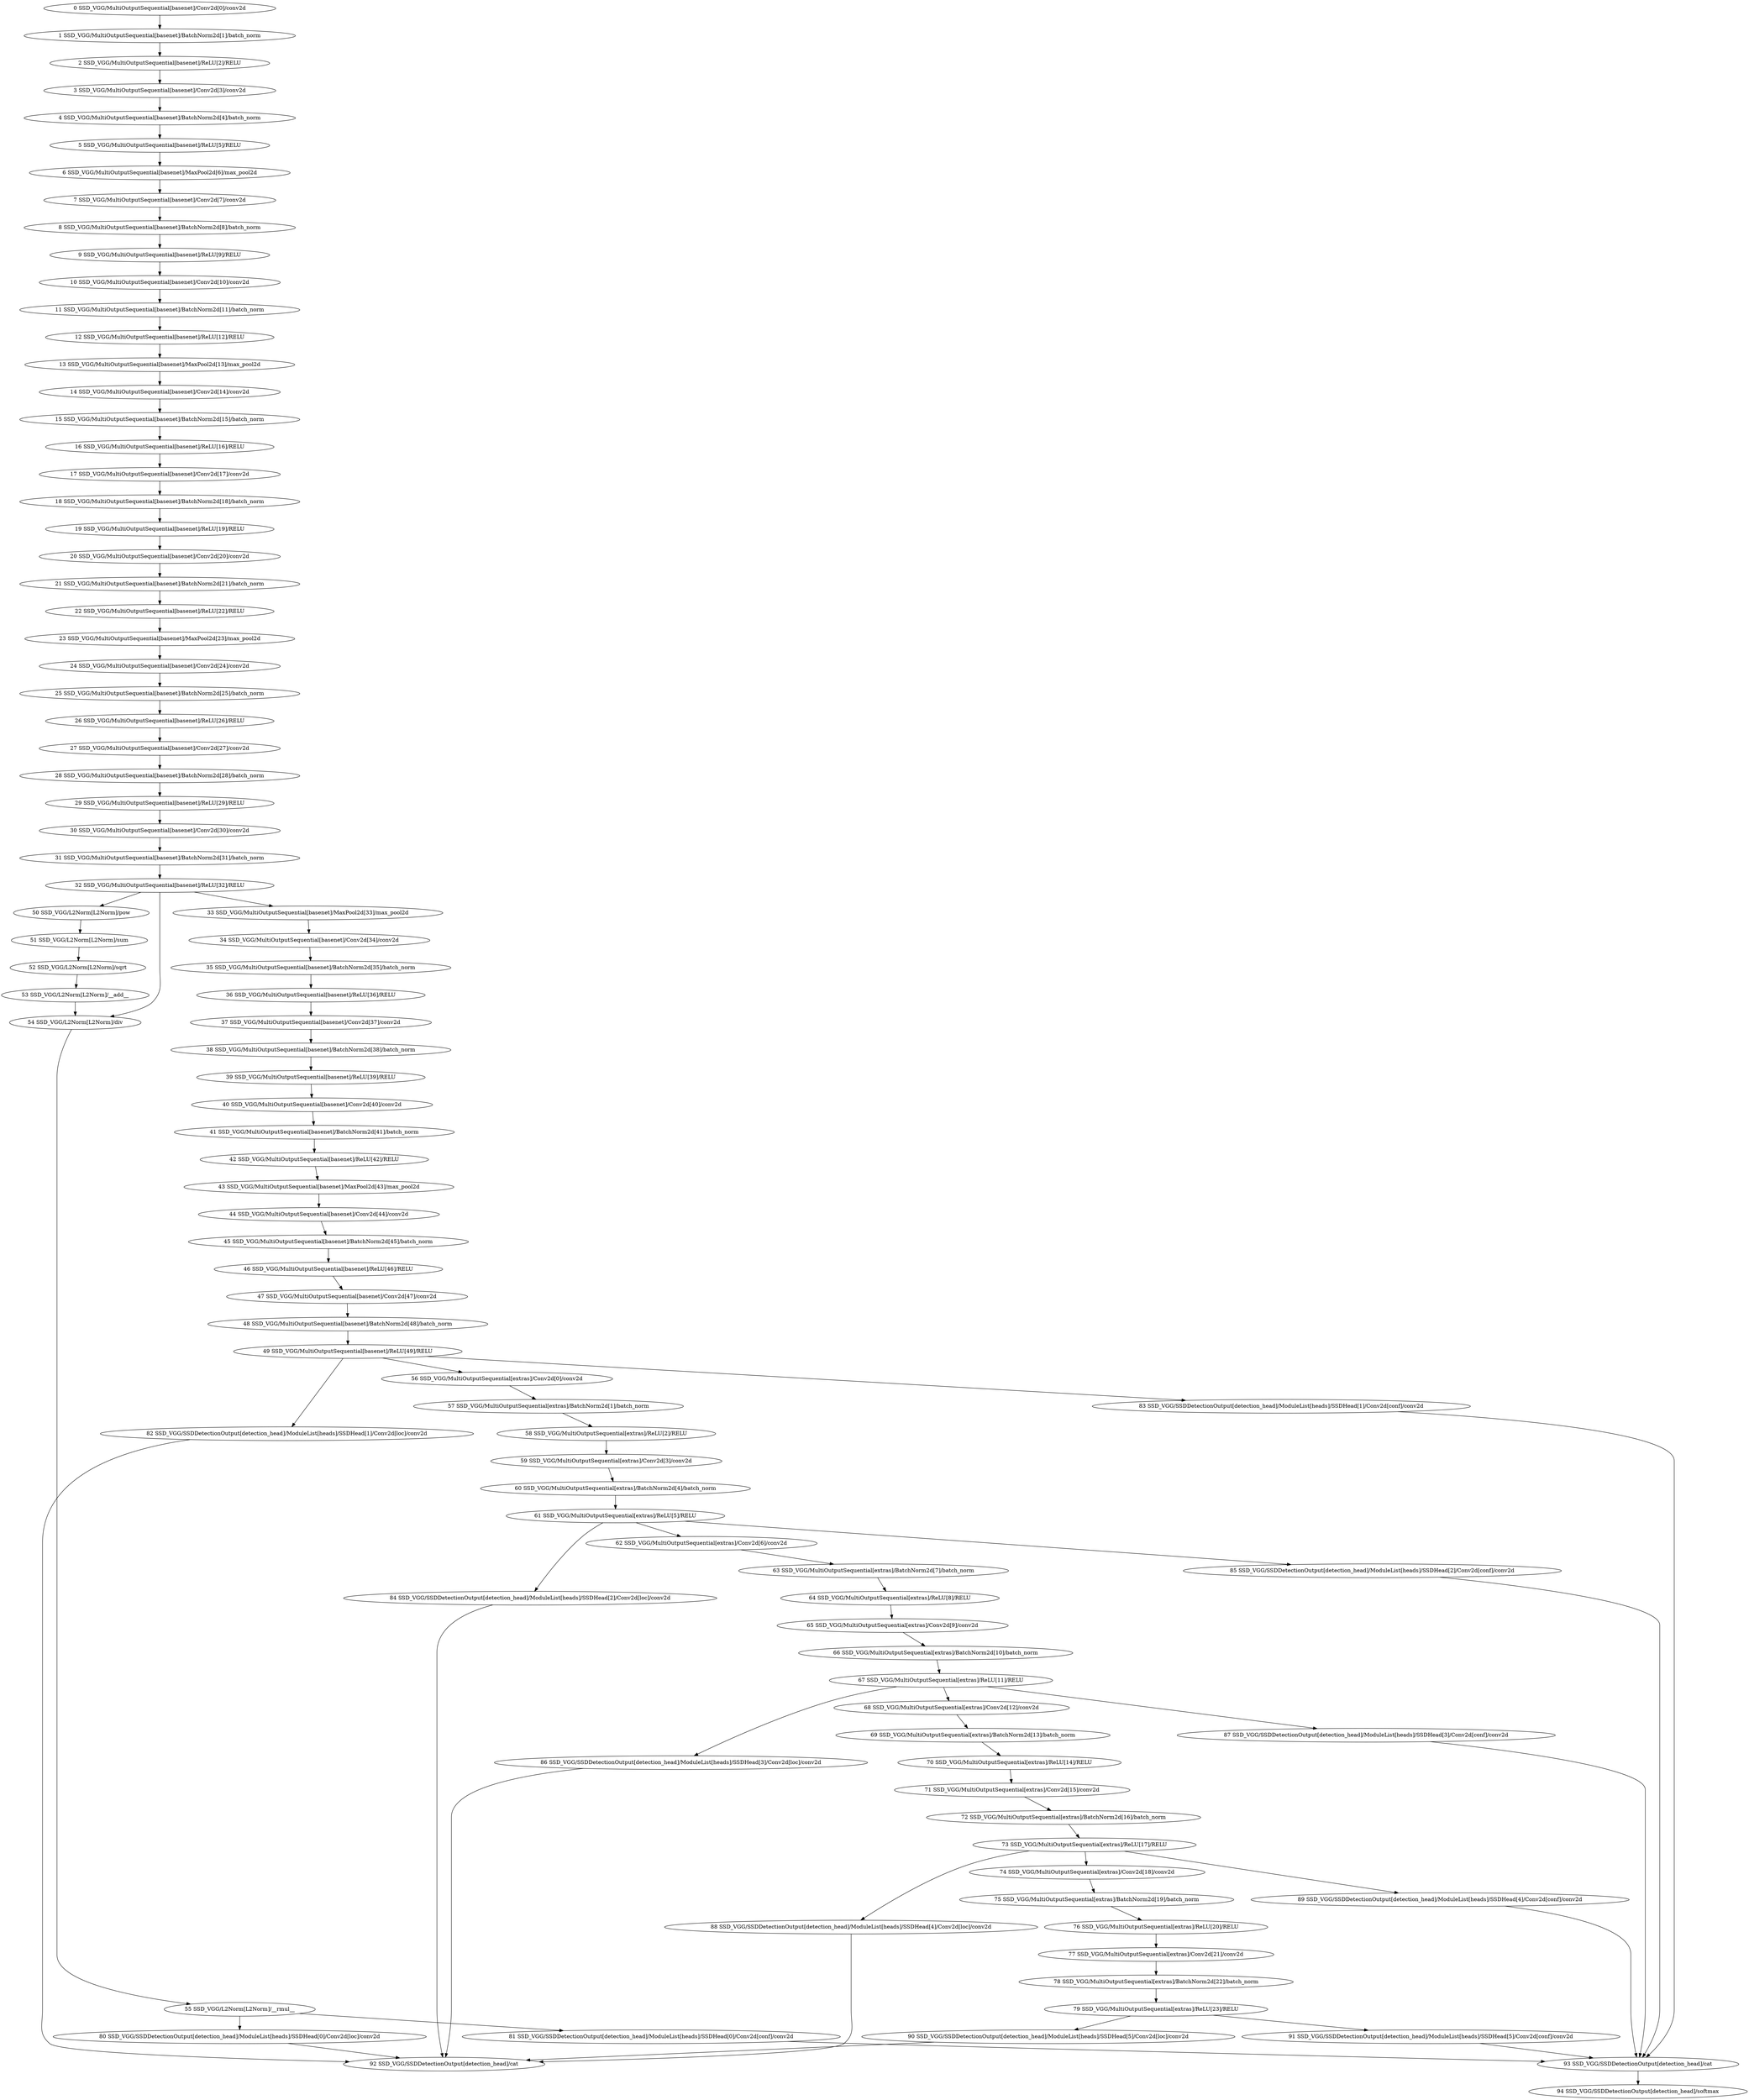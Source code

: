 strict digraph  {
"0 SSD_VGG/MultiOutputSequential[basenet]/Conv2d[0]/conv2d" [id=0, scope="SSD_VGG/MultiOutputSequential[basenet]/Conv2d[0]", type=conv2d];
"1 SSD_VGG/MultiOutputSequential[basenet]/BatchNorm2d[1]/batch_norm" [id=1, scope="SSD_VGG/MultiOutputSequential[basenet]/BatchNorm2d[1]", type=batch_norm];
"2 SSD_VGG/MultiOutputSequential[basenet]/ReLU[2]/RELU" [id=2, scope="SSD_VGG/MultiOutputSequential[basenet]/ReLU[2]", type=RELU];
"3 SSD_VGG/MultiOutputSequential[basenet]/Conv2d[3]/conv2d" [id=3, scope="SSD_VGG/MultiOutputSequential[basenet]/Conv2d[3]", type=conv2d];
"4 SSD_VGG/MultiOutputSequential[basenet]/BatchNorm2d[4]/batch_norm" [id=4, scope="SSD_VGG/MultiOutputSequential[basenet]/BatchNorm2d[4]", type=batch_norm];
"5 SSD_VGG/MultiOutputSequential[basenet]/ReLU[5]/RELU" [id=5, scope="SSD_VGG/MultiOutputSequential[basenet]/ReLU[5]", type=RELU];
"6 SSD_VGG/MultiOutputSequential[basenet]/MaxPool2d[6]/max_pool2d" [id=6, scope="SSD_VGG/MultiOutputSequential[basenet]/MaxPool2d[6]", type=max_pool2d];
"7 SSD_VGG/MultiOutputSequential[basenet]/Conv2d[7]/conv2d" [id=7, scope="SSD_VGG/MultiOutputSequential[basenet]/Conv2d[7]", type=conv2d];
"8 SSD_VGG/MultiOutputSequential[basenet]/BatchNorm2d[8]/batch_norm" [id=8, scope="SSD_VGG/MultiOutputSequential[basenet]/BatchNorm2d[8]", type=batch_norm];
"9 SSD_VGG/MultiOutputSequential[basenet]/ReLU[9]/RELU" [id=9, scope="SSD_VGG/MultiOutputSequential[basenet]/ReLU[9]", type=RELU];
"10 SSD_VGG/MultiOutputSequential[basenet]/Conv2d[10]/conv2d" [id=10, scope="SSD_VGG/MultiOutputSequential[basenet]/Conv2d[10]", type=conv2d];
"11 SSD_VGG/MultiOutputSequential[basenet]/BatchNorm2d[11]/batch_norm" [id=11, scope="SSD_VGG/MultiOutputSequential[basenet]/BatchNorm2d[11]", type=batch_norm];
"12 SSD_VGG/MultiOutputSequential[basenet]/ReLU[12]/RELU" [id=12, scope="SSD_VGG/MultiOutputSequential[basenet]/ReLU[12]", type=RELU];
"13 SSD_VGG/MultiOutputSequential[basenet]/MaxPool2d[13]/max_pool2d" [id=13, scope="SSD_VGG/MultiOutputSequential[basenet]/MaxPool2d[13]", type=max_pool2d];
"14 SSD_VGG/MultiOutputSequential[basenet]/Conv2d[14]/conv2d" [id=14, scope="SSD_VGG/MultiOutputSequential[basenet]/Conv2d[14]", type=conv2d];
"15 SSD_VGG/MultiOutputSequential[basenet]/BatchNorm2d[15]/batch_norm" [id=15, scope="SSD_VGG/MultiOutputSequential[basenet]/BatchNorm2d[15]", type=batch_norm];
"16 SSD_VGG/MultiOutputSequential[basenet]/ReLU[16]/RELU" [id=16, scope="SSD_VGG/MultiOutputSequential[basenet]/ReLU[16]", type=RELU];
"17 SSD_VGG/MultiOutputSequential[basenet]/Conv2d[17]/conv2d" [id=17, scope="SSD_VGG/MultiOutputSequential[basenet]/Conv2d[17]", type=conv2d];
"18 SSD_VGG/MultiOutputSequential[basenet]/BatchNorm2d[18]/batch_norm" [id=18, scope="SSD_VGG/MultiOutputSequential[basenet]/BatchNorm2d[18]", type=batch_norm];
"19 SSD_VGG/MultiOutputSequential[basenet]/ReLU[19]/RELU" [id=19, scope="SSD_VGG/MultiOutputSequential[basenet]/ReLU[19]", type=RELU];
"20 SSD_VGG/MultiOutputSequential[basenet]/Conv2d[20]/conv2d" [id=20, scope="SSD_VGG/MultiOutputSequential[basenet]/Conv2d[20]", type=conv2d];
"21 SSD_VGG/MultiOutputSequential[basenet]/BatchNorm2d[21]/batch_norm" [id=21, scope="SSD_VGG/MultiOutputSequential[basenet]/BatchNorm2d[21]", type=batch_norm];
"22 SSD_VGG/MultiOutputSequential[basenet]/ReLU[22]/RELU" [id=22, scope="SSD_VGG/MultiOutputSequential[basenet]/ReLU[22]", type=RELU];
"23 SSD_VGG/MultiOutputSequential[basenet]/MaxPool2d[23]/max_pool2d" [id=23, scope="SSD_VGG/MultiOutputSequential[basenet]/MaxPool2d[23]", type=max_pool2d];
"24 SSD_VGG/MultiOutputSequential[basenet]/Conv2d[24]/conv2d" [id=24, scope="SSD_VGG/MultiOutputSequential[basenet]/Conv2d[24]", type=conv2d];
"25 SSD_VGG/MultiOutputSequential[basenet]/BatchNorm2d[25]/batch_norm" [id=25, scope="SSD_VGG/MultiOutputSequential[basenet]/BatchNorm2d[25]", type=batch_norm];
"26 SSD_VGG/MultiOutputSequential[basenet]/ReLU[26]/RELU" [id=26, scope="SSD_VGG/MultiOutputSequential[basenet]/ReLU[26]", type=RELU];
"27 SSD_VGG/MultiOutputSequential[basenet]/Conv2d[27]/conv2d" [id=27, scope="SSD_VGG/MultiOutputSequential[basenet]/Conv2d[27]", type=conv2d];
"28 SSD_VGG/MultiOutputSequential[basenet]/BatchNorm2d[28]/batch_norm" [id=28, scope="SSD_VGG/MultiOutputSequential[basenet]/BatchNorm2d[28]", type=batch_norm];
"29 SSD_VGG/MultiOutputSequential[basenet]/ReLU[29]/RELU" [id=29, scope="SSD_VGG/MultiOutputSequential[basenet]/ReLU[29]", type=RELU];
"30 SSD_VGG/MultiOutputSequential[basenet]/Conv2d[30]/conv2d" [id=30, scope="SSD_VGG/MultiOutputSequential[basenet]/Conv2d[30]", type=conv2d];
"31 SSD_VGG/MultiOutputSequential[basenet]/BatchNorm2d[31]/batch_norm" [id=31, scope="SSD_VGG/MultiOutputSequential[basenet]/BatchNorm2d[31]", type=batch_norm];
"32 SSD_VGG/MultiOutputSequential[basenet]/ReLU[32]/RELU" [id=32, scope="SSD_VGG/MultiOutputSequential[basenet]/ReLU[32]", type=RELU];
"33 SSD_VGG/MultiOutputSequential[basenet]/MaxPool2d[33]/max_pool2d" [id=33, scope="SSD_VGG/MultiOutputSequential[basenet]/MaxPool2d[33]", type=max_pool2d];
"34 SSD_VGG/MultiOutputSequential[basenet]/Conv2d[34]/conv2d" [id=34, scope="SSD_VGG/MultiOutputSequential[basenet]/Conv2d[34]", type=conv2d];
"35 SSD_VGG/MultiOutputSequential[basenet]/BatchNorm2d[35]/batch_norm" [id=35, scope="SSD_VGG/MultiOutputSequential[basenet]/BatchNorm2d[35]", type=batch_norm];
"36 SSD_VGG/MultiOutputSequential[basenet]/ReLU[36]/RELU" [id=36, scope="SSD_VGG/MultiOutputSequential[basenet]/ReLU[36]", type=RELU];
"37 SSD_VGG/MultiOutputSequential[basenet]/Conv2d[37]/conv2d" [id=37, scope="SSD_VGG/MultiOutputSequential[basenet]/Conv2d[37]", type=conv2d];
"38 SSD_VGG/MultiOutputSequential[basenet]/BatchNorm2d[38]/batch_norm" [id=38, scope="SSD_VGG/MultiOutputSequential[basenet]/BatchNorm2d[38]", type=batch_norm];
"39 SSD_VGG/MultiOutputSequential[basenet]/ReLU[39]/RELU" [id=39, scope="SSD_VGG/MultiOutputSequential[basenet]/ReLU[39]", type=RELU];
"40 SSD_VGG/MultiOutputSequential[basenet]/Conv2d[40]/conv2d" [id=40, scope="SSD_VGG/MultiOutputSequential[basenet]/Conv2d[40]", type=conv2d];
"41 SSD_VGG/MultiOutputSequential[basenet]/BatchNorm2d[41]/batch_norm" [id=41, scope="SSD_VGG/MultiOutputSequential[basenet]/BatchNorm2d[41]", type=batch_norm];
"42 SSD_VGG/MultiOutputSequential[basenet]/ReLU[42]/RELU" [id=42, scope="SSD_VGG/MultiOutputSequential[basenet]/ReLU[42]", type=RELU];
"43 SSD_VGG/MultiOutputSequential[basenet]/MaxPool2d[43]/max_pool2d" [id=43, scope="SSD_VGG/MultiOutputSequential[basenet]/MaxPool2d[43]", type=max_pool2d];
"44 SSD_VGG/MultiOutputSequential[basenet]/Conv2d[44]/conv2d" [id=44, scope="SSD_VGG/MultiOutputSequential[basenet]/Conv2d[44]", type=conv2d];
"45 SSD_VGG/MultiOutputSequential[basenet]/BatchNorm2d[45]/batch_norm" [id=45, scope="SSD_VGG/MultiOutputSequential[basenet]/BatchNorm2d[45]", type=batch_norm];
"46 SSD_VGG/MultiOutputSequential[basenet]/ReLU[46]/RELU" [id=46, scope="SSD_VGG/MultiOutputSequential[basenet]/ReLU[46]", type=RELU];
"47 SSD_VGG/MultiOutputSequential[basenet]/Conv2d[47]/conv2d" [id=47, scope="SSD_VGG/MultiOutputSequential[basenet]/Conv2d[47]", type=conv2d];
"48 SSD_VGG/MultiOutputSequential[basenet]/BatchNorm2d[48]/batch_norm" [id=48, scope="SSD_VGG/MultiOutputSequential[basenet]/BatchNorm2d[48]", type=batch_norm];
"49 SSD_VGG/MultiOutputSequential[basenet]/ReLU[49]/RELU" [id=49, scope="SSD_VGG/MultiOutputSequential[basenet]/ReLU[49]", type=RELU];
"50 SSD_VGG/L2Norm[L2Norm]/pow" [id=50, scope="SSD_VGG/L2Norm[L2Norm]", type=pow];
"51 SSD_VGG/L2Norm[L2Norm]/sum" [id=51, scope="SSD_VGG/L2Norm[L2Norm]", type=sum];
"52 SSD_VGG/L2Norm[L2Norm]/sqrt" [id=52, scope="SSD_VGG/L2Norm[L2Norm]", type=sqrt];
"53 SSD_VGG/L2Norm[L2Norm]/__add__" [id=53, scope="SSD_VGG/L2Norm[L2Norm]", type=__add__];
"54 SSD_VGG/L2Norm[L2Norm]/div" [id=54, scope="SSD_VGG/L2Norm[L2Norm]", type=div];
"55 SSD_VGG/L2Norm[L2Norm]/__rmul__" [id=55, scope="SSD_VGG/L2Norm[L2Norm]", type=__rmul__];
"56 SSD_VGG/MultiOutputSequential[extras]/Conv2d[0]/conv2d" [id=56, scope="SSD_VGG/MultiOutputSequential[extras]/Conv2d[0]", type=conv2d];
"57 SSD_VGG/MultiOutputSequential[extras]/BatchNorm2d[1]/batch_norm" [id=57, scope="SSD_VGG/MultiOutputSequential[extras]/BatchNorm2d[1]", type=batch_norm];
"58 SSD_VGG/MultiOutputSequential[extras]/ReLU[2]/RELU" [id=58, scope="SSD_VGG/MultiOutputSequential[extras]/ReLU[2]", type=RELU];
"59 SSD_VGG/MultiOutputSequential[extras]/Conv2d[3]/conv2d" [id=59, scope="SSD_VGG/MultiOutputSequential[extras]/Conv2d[3]", type=conv2d];
"60 SSD_VGG/MultiOutputSequential[extras]/BatchNorm2d[4]/batch_norm" [id=60, scope="SSD_VGG/MultiOutputSequential[extras]/BatchNorm2d[4]", type=batch_norm];
"61 SSD_VGG/MultiOutputSequential[extras]/ReLU[5]/RELU" [id=61, scope="SSD_VGG/MultiOutputSequential[extras]/ReLU[5]", type=RELU];
"62 SSD_VGG/MultiOutputSequential[extras]/Conv2d[6]/conv2d" [id=62, scope="SSD_VGG/MultiOutputSequential[extras]/Conv2d[6]", type=conv2d];
"63 SSD_VGG/MultiOutputSequential[extras]/BatchNorm2d[7]/batch_norm" [id=63, scope="SSD_VGG/MultiOutputSequential[extras]/BatchNorm2d[7]", type=batch_norm];
"64 SSD_VGG/MultiOutputSequential[extras]/ReLU[8]/RELU" [id=64, scope="SSD_VGG/MultiOutputSequential[extras]/ReLU[8]", type=RELU];
"65 SSD_VGG/MultiOutputSequential[extras]/Conv2d[9]/conv2d" [id=65, scope="SSD_VGG/MultiOutputSequential[extras]/Conv2d[9]", type=conv2d];
"66 SSD_VGG/MultiOutputSequential[extras]/BatchNorm2d[10]/batch_norm" [id=66, scope="SSD_VGG/MultiOutputSequential[extras]/BatchNorm2d[10]", type=batch_norm];
"67 SSD_VGG/MultiOutputSequential[extras]/ReLU[11]/RELU" [id=67, scope="SSD_VGG/MultiOutputSequential[extras]/ReLU[11]", type=RELU];
"68 SSD_VGG/MultiOutputSequential[extras]/Conv2d[12]/conv2d" [id=68, scope="SSD_VGG/MultiOutputSequential[extras]/Conv2d[12]", type=conv2d];
"69 SSD_VGG/MultiOutputSequential[extras]/BatchNorm2d[13]/batch_norm" [id=69, scope="SSD_VGG/MultiOutputSequential[extras]/BatchNorm2d[13]", type=batch_norm];
"70 SSD_VGG/MultiOutputSequential[extras]/ReLU[14]/RELU" [id=70, scope="SSD_VGG/MultiOutputSequential[extras]/ReLU[14]", type=RELU];
"71 SSD_VGG/MultiOutputSequential[extras]/Conv2d[15]/conv2d" [id=71, scope="SSD_VGG/MultiOutputSequential[extras]/Conv2d[15]", type=conv2d];
"72 SSD_VGG/MultiOutputSequential[extras]/BatchNorm2d[16]/batch_norm" [id=72, scope="SSD_VGG/MultiOutputSequential[extras]/BatchNorm2d[16]", type=batch_norm];
"73 SSD_VGG/MultiOutputSequential[extras]/ReLU[17]/RELU" [id=73, scope="SSD_VGG/MultiOutputSequential[extras]/ReLU[17]", type=RELU];
"74 SSD_VGG/MultiOutputSequential[extras]/Conv2d[18]/conv2d" [id=74, scope="SSD_VGG/MultiOutputSequential[extras]/Conv2d[18]", type=conv2d];
"75 SSD_VGG/MultiOutputSequential[extras]/BatchNorm2d[19]/batch_norm" [id=75, scope="SSD_VGG/MultiOutputSequential[extras]/BatchNorm2d[19]", type=batch_norm];
"76 SSD_VGG/MultiOutputSequential[extras]/ReLU[20]/RELU" [id=76, scope="SSD_VGG/MultiOutputSequential[extras]/ReLU[20]", type=RELU];
"77 SSD_VGG/MultiOutputSequential[extras]/Conv2d[21]/conv2d" [id=77, scope="SSD_VGG/MultiOutputSequential[extras]/Conv2d[21]", type=conv2d];
"78 SSD_VGG/MultiOutputSequential[extras]/BatchNorm2d[22]/batch_norm" [id=78, scope="SSD_VGG/MultiOutputSequential[extras]/BatchNorm2d[22]", type=batch_norm];
"79 SSD_VGG/MultiOutputSequential[extras]/ReLU[23]/RELU" [id=79, scope="SSD_VGG/MultiOutputSequential[extras]/ReLU[23]", type=RELU];
"80 SSD_VGG/SSDDetectionOutput[detection_head]/ModuleList[heads]/SSDHead[0]/Conv2d[loc]/conv2d" [id=80, scope="SSD_VGG/SSDDetectionOutput[detection_head]/ModuleList[heads]/SSDHead[0]/Conv2d[loc]", type=conv2d];
"81 SSD_VGG/SSDDetectionOutput[detection_head]/ModuleList[heads]/SSDHead[0]/Conv2d[conf]/conv2d" [id=81, scope="SSD_VGG/SSDDetectionOutput[detection_head]/ModuleList[heads]/SSDHead[0]/Conv2d[conf]", type=conv2d];
"82 SSD_VGG/SSDDetectionOutput[detection_head]/ModuleList[heads]/SSDHead[1]/Conv2d[loc]/conv2d" [id=82, scope="SSD_VGG/SSDDetectionOutput[detection_head]/ModuleList[heads]/SSDHead[1]/Conv2d[loc]", type=conv2d];
"83 SSD_VGG/SSDDetectionOutput[detection_head]/ModuleList[heads]/SSDHead[1]/Conv2d[conf]/conv2d" [id=83, scope="SSD_VGG/SSDDetectionOutput[detection_head]/ModuleList[heads]/SSDHead[1]/Conv2d[conf]", type=conv2d];
"84 SSD_VGG/SSDDetectionOutput[detection_head]/ModuleList[heads]/SSDHead[2]/Conv2d[loc]/conv2d" [id=84, scope="SSD_VGG/SSDDetectionOutput[detection_head]/ModuleList[heads]/SSDHead[2]/Conv2d[loc]", type=conv2d];
"85 SSD_VGG/SSDDetectionOutput[detection_head]/ModuleList[heads]/SSDHead[2]/Conv2d[conf]/conv2d" [id=85, scope="SSD_VGG/SSDDetectionOutput[detection_head]/ModuleList[heads]/SSDHead[2]/Conv2d[conf]", type=conv2d];
"86 SSD_VGG/SSDDetectionOutput[detection_head]/ModuleList[heads]/SSDHead[3]/Conv2d[loc]/conv2d" [id=86, scope="SSD_VGG/SSDDetectionOutput[detection_head]/ModuleList[heads]/SSDHead[3]/Conv2d[loc]", type=conv2d];
"87 SSD_VGG/SSDDetectionOutput[detection_head]/ModuleList[heads]/SSDHead[3]/Conv2d[conf]/conv2d" [id=87, scope="SSD_VGG/SSDDetectionOutput[detection_head]/ModuleList[heads]/SSDHead[3]/Conv2d[conf]", type=conv2d];
"88 SSD_VGG/SSDDetectionOutput[detection_head]/ModuleList[heads]/SSDHead[4]/Conv2d[loc]/conv2d" [id=88, scope="SSD_VGG/SSDDetectionOutput[detection_head]/ModuleList[heads]/SSDHead[4]/Conv2d[loc]", type=conv2d];
"89 SSD_VGG/SSDDetectionOutput[detection_head]/ModuleList[heads]/SSDHead[4]/Conv2d[conf]/conv2d" [id=89, scope="SSD_VGG/SSDDetectionOutput[detection_head]/ModuleList[heads]/SSDHead[4]/Conv2d[conf]", type=conv2d];
"90 SSD_VGG/SSDDetectionOutput[detection_head]/ModuleList[heads]/SSDHead[5]/Conv2d[loc]/conv2d" [id=90, scope="SSD_VGG/SSDDetectionOutput[detection_head]/ModuleList[heads]/SSDHead[5]/Conv2d[loc]", type=conv2d];
"91 SSD_VGG/SSDDetectionOutput[detection_head]/ModuleList[heads]/SSDHead[5]/Conv2d[conf]/conv2d" [id=91, scope="SSD_VGG/SSDDetectionOutput[detection_head]/ModuleList[heads]/SSDHead[5]/Conv2d[conf]", type=conv2d];
"92 SSD_VGG/SSDDetectionOutput[detection_head]/cat" [id=92, scope="SSD_VGG/SSDDetectionOutput[detection_head]", type=cat];
"93 SSD_VGG/SSDDetectionOutput[detection_head]/cat" [id=93, scope="SSD_VGG/SSDDetectionOutput[detection_head]", type=cat];
"94 SSD_VGG/SSDDetectionOutput[detection_head]/softmax" [id=94, scope="SSD_VGG/SSDDetectionOutput[detection_head]", type=softmax];
"0 SSD_VGG/MultiOutputSequential[basenet]/Conv2d[0]/conv2d" -> "1 SSD_VGG/MultiOutputSequential[basenet]/BatchNorm2d[1]/batch_norm";
"1 SSD_VGG/MultiOutputSequential[basenet]/BatchNorm2d[1]/batch_norm" -> "2 SSD_VGG/MultiOutputSequential[basenet]/ReLU[2]/RELU";
"2 SSD_VGG/MultiOutputSequential[basenet]/ReLU[2]/RELU" -> "3 SSD_VGG/MultiOutputSequential[basenet]/Conv2d[3]/conv2d";
"3 SSD_VGG/MultiOutputSequential[basenet]/Conv2d[3]/conv2d" -> "4 SSD_VGG/MultiOutputSequential[basenet]/BatchNorm2d[4]/batch_norm";
"4 SSD_VGG/MultiOutputSequential[basenet]/BatchNorm2d[4]/batch_norm" -> "5 SSD_VGG/MultiOutputSequential[basenet]/ReLU[5]/RELU";
"5 SSD_VGG/MultiOutputSequential[basenet]/ReLU[5]/RELU" -> "6 SSD_VGG/MultiOutputSequential[basenet]/MaxPool2d[6]/max_pool2d";
"6 SSD_VGG/MultiOutputSequential[basenet]/MaxPool2d[6]/max_pool2d" -> "7 SSD_VGG/MultiOutputSequential[basenet]/Conv2d[7]/conv2d";
"7 SSD_VGG/MultiOutputSequential[basenet]/Conv2d[7]/conv2d" -> "8 SSD_VGG/MultiOutputSequential[basenet]/BatchNorm2d[8]/batch_norm";
"8 SSD_VGG/MultiOutputSequential[basenet]/BatchNorm2d[8]/batch_norm" -> "9 SSD_VGG/MultiOutputSequential[basenet]/ReLU[9]/RELU";
"9 SSD_VGG/MultiOutputSequential[basenet]/ReLU[9]/RELU" -> "10 SSD_VGG/MultiOutputSequential[basenet]/Conv2d[10]/conv2d";
"10 SSD_VGG/MultiOutputSequential[basenet]/Conv2d[10]/conv2d" -> "11 SSD_VGG/MultiOutputSequential[basenet]/BatchNorm2d[11]/batch_norm";
"11 SSD_VGG/MultiOutputSequential[basenet]/BatchNorm2d[11]/batch_norm" -> "12 SSD_VGG/MultiOutputSequential[basenet]/ReLU[12]/RELU";
"12 SSD_VGG/MultiOutputSequential[basenet]/ReLU[12]/RELU" -> "13 SSD_VGG/MultiOutputSequential[basenet]/MaxPool2d[13]/max_pool2d";
"13 SSD_VGG/MultiOutputSequential[basenet]/MaxPool2d[13]/max_pool2d" -> "14 SSD_VGG/MultiOutputSequential[basenet]/Conv2d[14]/conv2d";
"14 SSD_VGG/MultiOutputSequential[basenet]/Conv2d[14]/conv2d" -> "15 SSD_VGG/MultiOutputSequential[basenet]/BatchNorm2d[15]/batch_norm";
"15 SSD_VGG/MultiOutputSequential[basenet]/BatchNorm2d[15]/batch_norm" -> "16 SSD_VGG/MultiOutputSequential[basenet]/ReLU[16]/RELU";
"16 SSD_VGG/MultiOutputSequential[basenet]/ReLU[16]/RELU" -> "17 SSD_VGG/MultiOutputSequential[basenet]/Conv2d[17]/conv2d";
"17 SSD_VGG/MultiOutputSequential[basenet]/Conv2d[17]/conv2d" -> "18 SSD_VGG/MultiOutputSequential[basenet]/BatchNorm2d[18]/batch_norm";
"18 SSD_VGG/MultiOutputSequential[basenet]/BatchNorm2d[18]/batch_norm" -> "19 SSD_VGG/MultiOutputSequential[basenet]/ReLU[19]/RELU";
"19 SSD_VGG/MultiOutputSequential[basenet]/ReLU[19]/RELU" -> "20 SSD_VGG/MultiOutputSequential[basenet]/Conv2d[20]/conv2d";
"20 SSD_VGG/MultiOutputSequential[basenet]/Conv2d[20]/conv2d" -> "21 SSD_VGG/MultiOutputSequential[basenet]/BatchNorm2d[21]/batch_norm";
"21 SSD_VGG/MultiOutputSequential[basenet]/BatchNorm2d[21]/batch_norm" -> "22 SSD_VGG/MultiOutputSequential[basenet]/ReLU[22]/RELU";
"22 SSD_VGG/MultiOutputSequential[basenet]/ReLU[22]/RELU" -> "23 SSD_VGG/MultiOutputSequential[basenet]/MaxPool2d[23]/max_pool2d";
"23 SSD_VGG/MultiOutputSequential[basenet]/MaxPool2d[23]/max_pool2d" -> "24 SSD_VGG/MultiOutputSequential[basenet]/Conv2d[24]/conv2d";
"24 SSD_VGG/MultiOutputSequential[basenet]/Conv2d[24]/conv2d" -> "25 SSD_VGG/MultiOutputSequential[basenet]/BatchNorm2d[25]/batch_norm";
"25 SSD_VGG/MultiOutputSequential[basenet]/BatchNorm2d[25]/batch_norm" -> "26 SSD_VGG/MultiOutputSequential[basenet]/ReLU[26]/RELU";
"26 SSD_VGG/MultiOutputSequential[basenet]/ReLU[26]/RELU" -> "27 SSD_VGG/MultiOutputSequential[basenet]/Conv2d[27]/conv2d";
"27 SSD_VGG/MultiOutputSequential[basenet]/Conv2d[27]/conv2d" -> "28 SSD_VGG/MultiOutputSequential[basenet]/BatchNorm2d[28]/batch_norm";
"28 SSD_VGG/MultiOutputSequential[basenet]/BatchNorm2d[28]/batch_norm" -> "29 SSD_VGG/MultiOutputSequential[basenet]/ReLU[29]/RELU";
"29 SSD_VGG/MultiOutputSequential[basenet]/ReLU[29]/RELU" -> "30 SSD_VGG/MultiOutputSequential[basenet]/Conv2d[30]/conv2d";
"30 SSD_VGG/MultiOutputSequential[basenet]/Conv2d[30]/conv2d" -> "31 SSD_VGG/MultiOutputSequential[basenet]/BatchNorm2d[31]/batch_norm";
"31 SSD_VGG/MultiOutputSequential[basenet]/BatchNorm2d[31]/batch_norm" -> "32 SSD_VGG/MultiOutputSequential[basenet]/ReLU[32]/RELU";
"32 SSD_VGG/MultiOutputSequential[basenet]/ReLU[32]/RELU" -> "33 SSD_VGG/MultiOutputSequential[basenet]/MaxPool2d[33]/max_pool2d";
"32 SSD_VGG/MultiOutputSequential[basenet]/ReLU[32]/RELU" -> "50 SSD_VGG/L2Norm[L2Norm]/pow";
"32 SSD_VGG/MultiOutputSequential[basenet]/ReLU[32]/RELU" -> "54 SSD_VGG/L2Norm[L2Norm]/div";
"33 SSD_VGG/MultiOutputSequential[basenet]/MaxPool2d[33]/max_pool2d" -> "34 SSD_VGG/MultiOutputSequential[basenet]/Conv2d[34]/conv2d";
"34 SSD_VGG/MultiOutputSequential[basenet]/Conv2d[34]/conv2d" -> "35 SSD_VGG/MultiOutputSequential[basenet]/BatchNorm2d[35]/batch_norm";
"35 SSD_VGG/MultiOutputSequential[basenet]/BatchNorm2d[35]/batch_norm" -> "36 SSD_VGG/MultiOutputSequential[basenet]/ReLU[36]/RELU";
"36 SSD_VGG/MultiOutputSequential[basenet]/ReLU[36]/RELU" -> "37 SSD_VGG/MultiOutputSequential[basenet]/Conv2d[37]/conv2d";
"37 SSD_VGG/MultiOutputSequential[basenet]/Conv2d[37]/conv2d" -> "38 SSD_VGG/MultiOutputSequential[basenet]/BatchNorm2d[38]/batch_norm";
"38 SSD_VGG/MultiOutputSequential[basenet]/BatchNorm2d[38]/batch_norm" -> "39 SSD_VGG/MultiOutputSequential[basenet]/ReLU[39]/RELU";
"39 SSD_VGG/MultiOutputSequential[basenet]/ReLU[39]/RELU" -> "40 SSD_VGG/MultiOutputSequential[basenet]/Conv2d[40]/conv2d";
"40 SSD_VGG/MultiOutputSequential[basenet]/Conv2d[40]/conv2d" -> "41 SSD_VGG/MultiOutputSequential[basenet]/BatchNorm2d[41]/batch_norm";
"41 SSD_VGG/MultiOutputSequential[basenet]/BatchNorm2d[41]/batch_norm" -> "42 SSD_VGG/MultiOutputSequential[basenet]/ReLU[42]/RELU";
"42 SSD_VGG/MultiOutputSequential[basenet]/ReLU[42]/RELU" -> "43 SSD_VGG/MultiOutputSequential[basenet]/MaxPool2d[43]/max_pool2d";
"43 SSD_VGG/MultiOutputSequential[basenet]/MaxPool2d[43]/max_pool2d" -> "44 SSD_VGG/MultiOutputSequential[basenet]/Conv2d[44]/conv2d";
"44 SSD_VGG/MultiOutputSequential[basenet]/Conv2d[44]/conv2d" -> "45 SSD_VGG/MultiOutputSequential[basenet]/BatchNorm2d[45]/batch_norm";
"45 SSD_VGG/MultiOutputSequential[basenet]/BatchNorm2d[45]/batch_norm" -> "46 SSD_VGG/MultiOutputSequential[basenet]/ReLU[46]/RELU";
"46 SSD_VGG/MultiOutputSequential[basenet]/ReLU[46]/RELU" -> "47 SSD_VGG/MultiOutputSequential[basenet]/Conv2d[47]/conv2d";
"47 SSD_VGG/MultiOutputSequential[basenet]/Conv2d[47]/conv2d" -> "48 SSD_VGG/MultiOutputSequential[basenet]/BatchNorm2d[48]/batch_norm";
"48 SSD_VGG/MultiOutputSequential[basenet]/BatchNorm2d[48]/batch_norm" -> "49 SSD_VGG/MultiOutputSequential[basenet]/ReLU[49]/RELU";
"49 SSD_VGG/MultiOutputSequential[basenet]/ReLU[49]/RELU" -> "56 SSD_VGG/MultiOutputSequential[extras]/Conv2d[0]/conv2d";
"49 SSD_VGG/MultiOutputSequential[basenet]/ReLU[49]/RELU" -> "82 SSD_VGG/SSDDetectionOutput[detection_head]/ModuleList[heads]/SSDHead[1]/Conv2d[loc]/conv2d";
"49 SSD_VGG/MultiOutputSequential[basenet]/ReLU[49]/RELU" -> "83 SSD_VGG/SSDDetectionOutput[detection_head]/ModuleList[heads]/SSDHead[1]/Conv2d[conf]/conv2d";
"50 SSD_VGG/L2Norm[L2Norm]/pow" -> "51 SSD_VGG/L2Norm[L2Norm]/sum";
"51 SSD_VGG/L2Norm[L2Norm]/sum" -> "52 SSD_VGG/L2Norm[L2Norm]/sqrt";
"52 SSD_VGG/L2Norm[L2Norm]/sqrt" -> "53 SSD_VGG/L2Norm[L2Norm]/__add__";
"53 SSD_VGG/L2Norm[L2Norm]/__add__" -> "54 SSD_VGG/L2Norm[L2Norm]/div";
"54 SSD_VGG/L2Norm[L2Norm]/div" -> "55 SSD_VGG/L2Norm[L2Norm]/__rmul__";
"55 SSD_VGG/L2Norm[L2Norm]/__rmul__" -> "80 SSD_VGG/SSDDetectionOutput[detection_head]/ModuleList[heads]/SSDHead[0]/Conv2d[loc]/conv2d";
"55 SSD_VGG/L2Norm[L2Norm]/__rmul__" -> "81 SSD_VGG/SSDDetectionOutput[detection_head]/ModuleList[heads]/SSDHead[0]/Conv2d[conf]/conv2d";
"56 SSD_VGG/MultiOutputSequential[extras]/Conv2d[0]/conv2d" -> "57 SSD_VGG/MultiOutputSequential[extras]/BatchNorm2d[1]/batch_norm";
"57 SSD_VGG/MultiOutputSequential[extras]/BatchNorm2d[1]/batch_norm" -> "58 SSD_VGG/MultiOutputSequential[extras]/ReLU[2]/RELU";
"58 SSD_VGG/MultiOutputSequential[extras]/ReLU[2]/RELU" -> "59 SSD_VGG/MultiOutputSequential[extras]/Conv2d[3]/conv2d";
"59 SSD_VGG/MultiOutputSequential[extras]/Conv2d[3]/conv2d" -> "60 SSD_VGG/MultiOutputSequential[extras]/BatchNorm2d[4]/batch_norm";
"60 SSD_VGG/MultiOutputSequential[extras]/BatchNorm2d[4]/batch_norm" -> "61 SSD_VGG/MultiOutputSequential[extras]/ReLU[5]/RELU";
"61 SSD_VGG/MultiOutputSequential[extras]/ReLU[5]/RELU" -> "62 SSD_VGG/MultiOutputSequential[extras]/Conv2d[6]/conv2d";
"61 SSD_VGG/MultiOutputSequential[extras]/ReLU[5]/RELU" -> "84 SSD_VGG/SSDDetectionOutput[detection_head]/ModuleList[heads]/SSDHead[2]/Conv2d[loc]/conv2d";
"61 SSD_VGG/MultiOutputSequential[extras]/ReLU[5]/RELU" -> "85 SSD_VGG/SSDDetectionOutput[detection_head]/ModuleList[heads]/SSDHead[2]/Conv2d[conf]/conv2d";
"62 SSD_VGG/MultiOutputSequential[extras]/Conv2d[6]/conv2d" -> "63 SSD_VGG/MultiOutputSequential[extras]/BatchNorm2d[7]/batch_norm";
"63 SSD_VGG/MultiOutputSequential[extras]/BatchNorm2d[7]/batch_norm" -> "64 SSD_VGG/MultiOutputSequential[extras]/ReLU[8]/RELU";
"64 SSD_VGG/MultiOutputSequential[extras]/ReLU[8]/RELU" -> "65 SSD_VGG/MultiOutputSequential[extras]/Conv2d[9]/conv2d";
"65 SSD_VGG/MultiOutputSequential[extras]/Conv2d[9]/conv2d" -> "66 SSD_VGG/MultiOutputSequential[extras]/BatchNorm2d[10]/batch_norm";
"66 SSD_VGG/MultiOutputSequential[extras]/BatchNorm2d[10]/batch_norm" -> "67 SSD_VGG/MultiOutputSequential[extras]/ReLU[11]/RELU";
"67 SSD_VGG/MultiOutputSequential[extras]/ReLU[11]/RELU" -> "68 SSD_VGG/MultiOutputSequential[extras]/Conv2d[12]/conv2d";
"67 SSD_VGG/MultiOutputSequential[extras]/ReLU[11]/RELU" -> "86 SSD_VGG/SSDDetectionOutput[detection_head]/ModuleList[heads]/SSDHead[3]/Conv2d[loc]/conv2d";
"67 SSD_VGG/MultiOutputSequential[extras]/ReLU[11]/RELU" -> "87 SSD_VGG/SSDDetectionOutput[detection_head]/ModuleList[heads]/SSDHead[3]/Conv2d[conf]/conv2d";
"68 SSD_VGG/MultiOutputSequential[extras]/Conv2d[12]/conv2d" -> "69 SSD_VGG/MultiOutputSequential[extras]/BatchNorm2d[13]/batch_norm";
"69 SSD_VGG/MultiOutputSequential[extras]/BatchNorm2d[13]/batch_norm" -> "70 SSD_VGG/MultiOutputSequential[extras]/ReLU[14]/RELU";
"70 SSD_VGG/MultiOutputSequential[extras]/ReLU[14]/RELU" -> "71 SSD_VGG/MultiOutputSequential[extras]/Conv2d[15]/conv2d";
"71 SSD_VGG/MultiOutputSequential[extras]/Conv2d[15]/conv2d" -> "72 SSD_VGG/MultiOutputSequential[extras]/BatchNorm2d[16]/batch_norm";
"72 SSD_VGG/MultiOutputSequential[extras]/BatchNorm2d[16]/batch_norm" -> "73 SSD_VGG/MultiOutputSequential[extras]/ReLU[17]/RELU";
"73 SSD_VGG/MultiOutputSequential[extras]/ReLU[17]/RELU" -> "74 SSD_VGG/MultiOutputSequential[extras]/Conv2d[18]/conv2d";
"73 SSD_VGG/MultiOutputSequential[extras]/ReLU[17]/RELU" -> "88 SSD_VGG/SSDDetectionOutput[detection_head]/ModuleList[heads]/SSDHead[4]/Conv2d[loc]/conv2d";
"73 SSD_VGG/MultiOutputSequential[extras]/ReLU[17]/RELU" -> "89 SSD_VGG/SSDDetectionOutput[detection_head]/ModuleList[heads]/SSDHead[4]/Conv2d[conf]/conv2d";
"74 SSD_VGG/MultiOutputSequential[extras]/Conv2d[18]/conv2d" -> "75 SSD_VGG/MultiOutputSequential[extras]/BatchNorm2d[19]/batch_norm";
"75 SSD_VGG/MultiOutputSequential[extras]/BatchNorm2d[19]/batch_norm" -> "76 SSD_VGG/MultiOutputSequential[extras]/ReLU[20]/RELU";
"76 SSD_VGG/MultiOutputSequential[extras]/ReLU[20]/RELU" -> "77 SSD_VGG/MultiOutputSequential[extras]/Conv2d[21]/conv2d";
"77 SSD_VGG/MultiOutputSequential[extras]/Conv2d[21]/conv2d" -> "78 SSD_VGG/MultiOutputSequential[extras]/BatchNorm2d[22]/batch_norm";
"78 SSD_VGG/MultiOutputSequential[extras]/BatchNorm2d[22]/batch_norm" -> "79 SSD_VGG/MultiOutputSequential[extras]/ReLU[23]/RELU";
"79 SSD_VGG/MultiOutputSequential[extras]/ReLU[23]/RELU" -> "90 SSD_VGG/SSDDetectionOutput[detection_head]/ModuleList[heads]/SSDHead[5]/Conv2d[loc]/conv2d";
"79 SSD_VGG/MultiOutputSequential[extras]/ReLU[23]/RELU" -> "91 SSD_VGG/SSDDetectionOutput[detection_head]/ModuleList[heads]/SSDHead[5]/Conv2d[conf]/conv2d";
"80 SSD_VGG/SSDDetectionOutput[detection_head]/ModuleList[heads]/SSDHead[0]/Conv2d[loc]/conv2d" -> "92 SSD_VGG/SSDDetectionOutput[detection_head]/cat";
"81 SSD_VGG/SSDDetectionOutput[detection_head]/ModuleList[heads]/SSDHead[0]/Conv2d[conf]/conv2d" -> "93 SSD_VGG/SSDDetectionOutput[detection_head]/cat";
"82 SSD_VGG/SSDDetectionOutput[detection_head]/ModuleList[heads]/SSDHead[1]/Conv2d[loc]/conv2d" -> "92 SSD_VGG/SSDDetectionOutput[detection_head]/cat";
"83 SSD_VGG/SSDDetectionOutput[detection_head]/ModuleList[heads]/SSDHead[1]/Conv2d[conf]/conv2d" -> "93 SSD_VGG/SSDDetectionOutput[detection_head]/cat";
"84 SSD_VGG/SSDDetectionOutput[detection_head]/ModuleList[heads]/SSDHead[2]/Conv2d[loc]/conv2d" -> "92 SSD_VGG/SSDDetectionOutput[detection_head]/cat";
"85 SSD_VGG/SSDDetectionOutput[detection_head]/ModuleList[heads]/SSDHead[2]/Conv2d[conf]/conv2d" -> "93 SSD_VGG/SSDDetectionOutput[detection_head]/cat";
"86 SSD_VGG/SSDDetectionOutput[detection_head]/ModuleList[heads]/SSDHead[3]/Conv2d[loc]/conv2d" -> "92 SSD_VGG/SSDDetectionOutput[detection_head]/cat";
"87 SSD_VGG/SSDDetectionOutput[detection_head]/ModuleList[heads]/SSDHead[3]/Conv2d[conf]/conv2d" -> "93 SSD_VGG/SSDDetectionOutput[detection_head]/cat";
"88 SSD_VGG/SSDDetectionOutput[detection_head]/ModuleList[heads]/SSDHead[4]/Conv2d[loc]/conv2d" -> "92 SSD_VGG/SSDDetectionOutput[detection_head]/cat";
"89 SSD_VGG/SSDDetectionOutput[detection_head]/ModuleList[heads]/SSDHead[4]/Conv2d[conf]/conv2d" -> "93 SSD_VGG/SSDDetectionOutput[detection_head]/cat";
"90 SSD_VGG/SSDDetectionOutput[detection_head]/ModuleList[heads]/SSDHead[5]/Conv2d[loc]/conv2d" -> "92 SSD_VGG/SSDDetectionOutput[detection_head]/cat";
"91 SSD_VGG/SSDDetectionOutput[detection_head]/ModuleList[heads]/SSDHead[5]/Conv2d[conf]/conv2d" -> "93 SSD_VGG/SSDDetectionOutput[detection_head]/cat";
"93 SSD_VGG/SSDDetectionOutput[detection_head]/cat" -> "94 SSD_VGG/SSDDetectionOutput[detection_head]/softmax";
}
